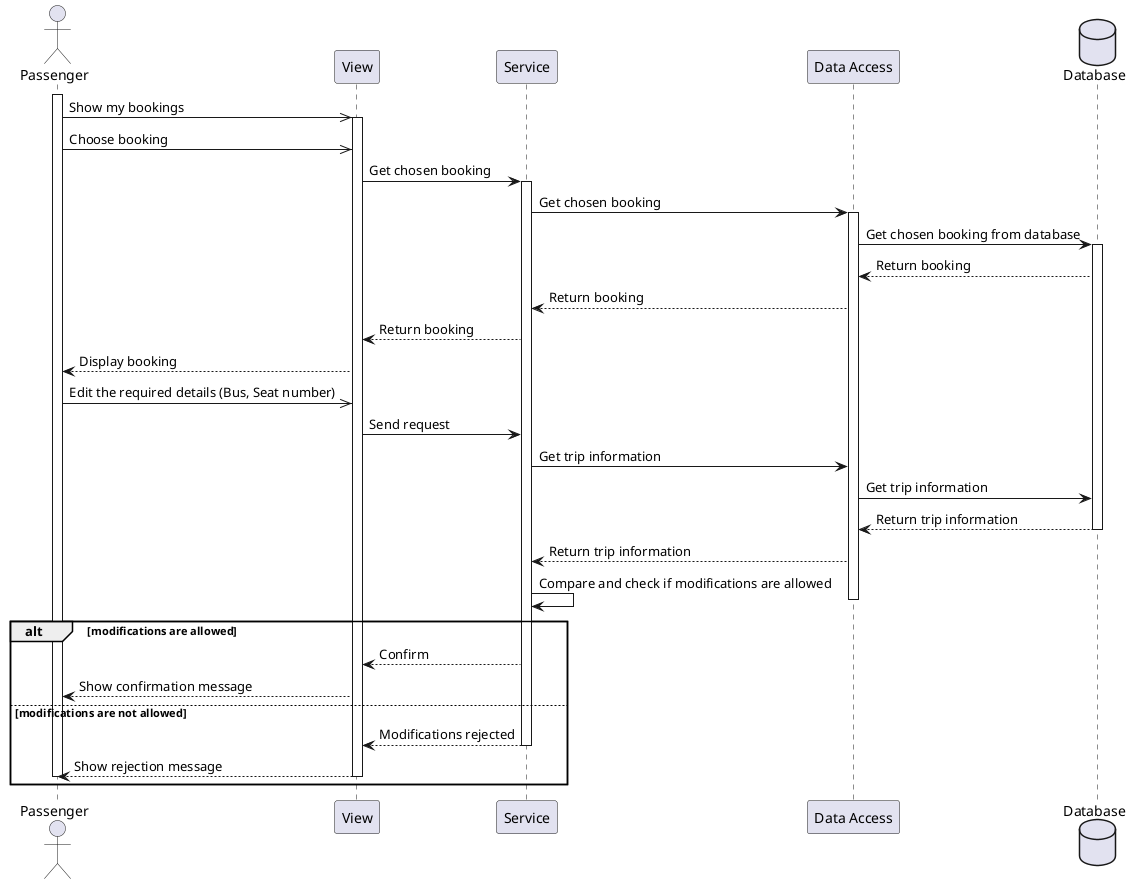 @startuml modify-booking


actor Passenger as a
participant View as v
participant Service as s
participant "Data Access" as da
database Database as db

activate a
a ->> v: Show my bookings
activate v
a ->> v: Choose booking
v -> s: Get chosen booking
activate s
s -> da: Get chosen booking
activate da
da -> db: Get chosen booking from database
activate db
db --> da: Return booking
da --> s: Return booking
s --> v: Return booking
v --> a: Display booking
a ->> v: Edit the required details (Bus, Seat number)
v -> s: Send request
s -> da: Get trip information
da -> db: Get trip information
db --> da: Return trip information
deactivate db
da --> s: Return trip information
s -> s: Compare and check if modifications are allowed
deactivate da
alt modifications are allowed
    s --> v: Confirm
    v --> a: Show confirmation message
else modifications are not allowed
    s --> v: Modifications rejected
    deactivate s
    v --> a: Show rejection message
deactivate v
deactivate a
end


@enduml

